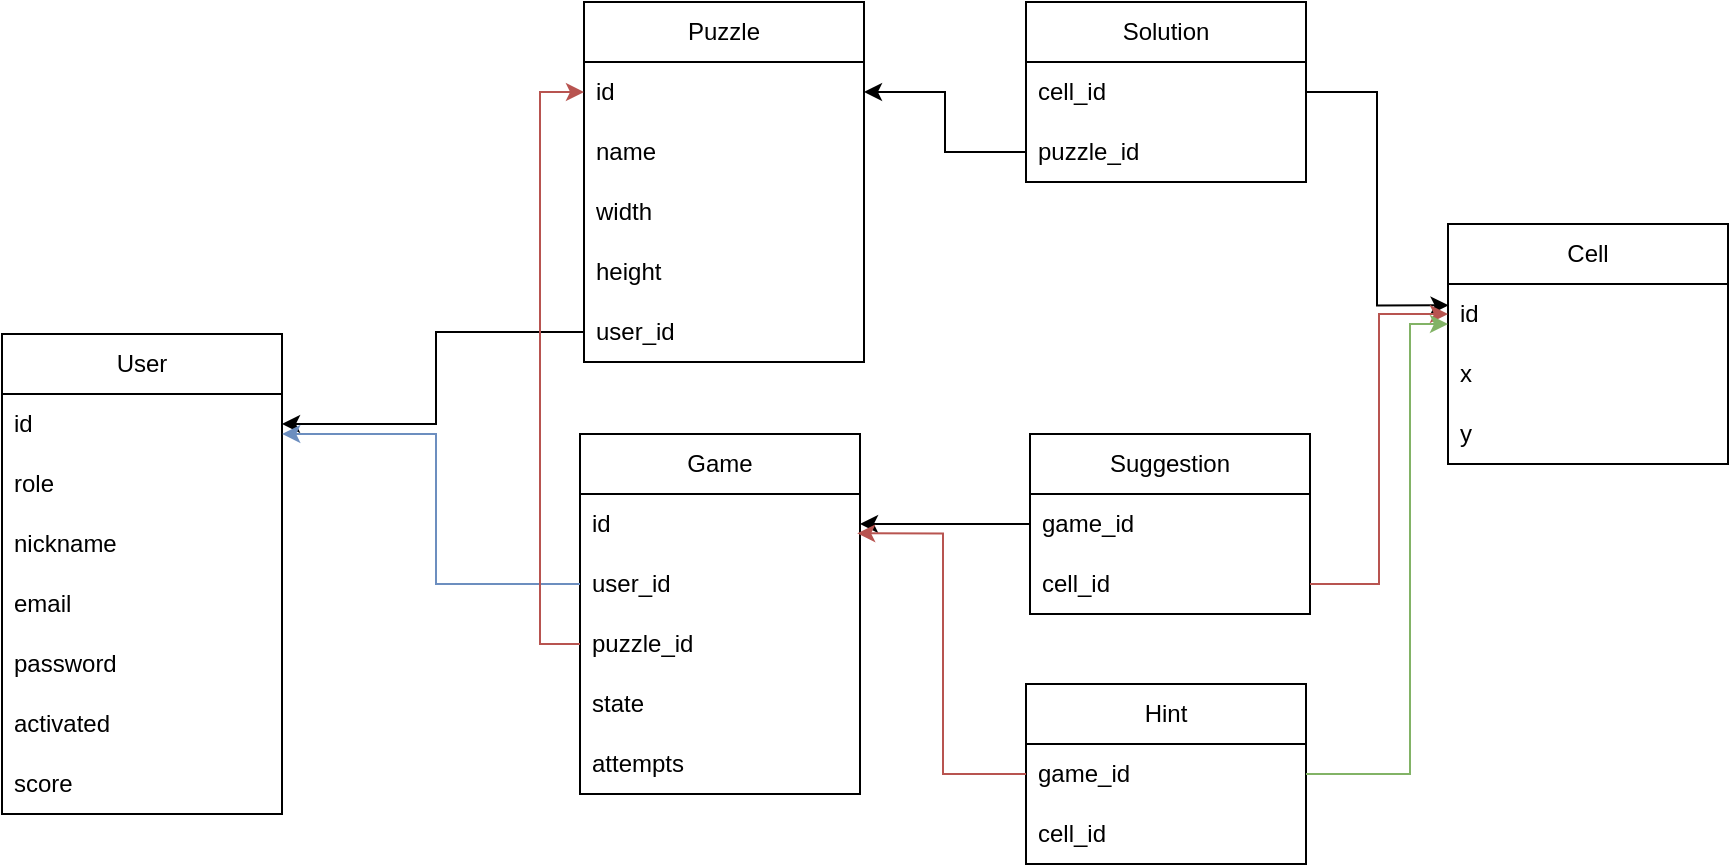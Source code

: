 <mxfile version="21.6.5" type="device">
  <diagram name="Сторінка-1" id="UnKw-SYpzg2Ep_hpgFcC">
    <mxGraphModel dx="1834" dy="884" grid="0" gridSize="10" guides="1" tooltips="1" connect="1" arrows="1" fold="1" page="0" pageScale="1" pageWidth="827" pageHeight="1169" math="0" shadow="0">
      <root>
        <mxCell id="0" />
        <mxCell id="1" parent="0" />
        <mxCell id="ckxCisbUkc0xYAPVUMdQ-1" value="User" style="swimlane;fontStyle=0;childLayout=stackLayout;horizontal=1;startSize=30;horizontalStack=0;resizeParent=1;resizeParentMax=0;resizeLast=0;collapsible=1;marginBottom=0;whiteSpace=wrap;html=1;" parent="1" vertex="1">
          <mxGeometry x="-134" y="416" width="140" height="240" as="geometry" />
        </mxCell>
        <mxCell id="ckxCisbUkc0xYAPVUMdQ-2" value="id" style="text;strokeColor=none;fillColor=none;align=left;verticalAlign=middle;spacingLeft=4;spacingRight=4;overflow=hidden;points=[[0,0.5],[1,0.5]];portConstraint=eastwest;rotatable=0;whiteSpace=wrap;html=1;" parent="ckxCisbUkc0xYAPVUMdQ-1" vertex="1">
          <mxGeometry y="30" width="140" height="30" as="geometry" />
        </mxCell>
        <mxCell id="ckxCisbUkc0xYAPVUMdQ-3" value="role" style="text;strokeColor=none;fillColor=none;align=left;verticalAlign=middle;spacingLeft=4;spacingRight=4;overflow=hidden;points=[[0,0.5],[1,0.5]];portConstraint=eastwest;rotatable=0;whiteSpace=wrap;html=1;" parent="ckxCisbUkc0xYAPVUMdQ-1" vertex="1">
          <mxGeometry y="60" width="140" height="30" as="geometry" />
        </mxCell>
        <mxCell id="ckxCisbUkc0xYAPVUMdQ-4" value="nickname" style="text;strokeColor=none;fillColor=none;align=left;verticalAlign=middle;spacingLeft=4;spacingRight=4;overflow=hidden;points=[[0,0.5],[1,0.5]];portConstraint=eastwest;rotatable=0;whiteSpace=wrap;html=1;" parent="ckxCisbUkc0xYAPVUMdQ-1" vertex="1">
          <mxGeometry y="90" width="140" height="30" as="geometry" />
        </mxCell>
        <mxCell id="ckxCisbUkc0xYAPVUMdQ-5" value="email" style="text;strokeColor=none;fillColor=none;align=left;verticalAlign=middle;spacingLeft=4;spacingRight=4;overflow=hidden;points=[[0,0.5],[1,0.5]];portConstraint=eastwest;rotatable=0;whiteSpace=wrap;html=1;" parent="ckxCisbUkc0xYAPVUMdQ-1" vertex="1">
          <mxGeometry y="120" width="140" height="30" as="geometry" />
        </mxCell>
        <mxCell id="ckxCisbUkc0xYAPVUMdQ-6" value="password" style="text;strokeColor=none;fillColor=none;align=left;verticalAlign=middle;spacingLeft=4;spacingRight=4;overflow=hidden;points=[[0,0.5],[1,0.5]];portConstraint=eastwest;rotatable=0;whiteSpace=wrap;html=1;" parent="ckxCisbUkc0xYAPVUMdQ-1" vertex="1">
          <mxGeometry y="150" width="140" height="30" as="geometry" />
        </mxCell>
        <mxCell id="ckxCisbUkc0xYAPVUMdQ-53" value="activated" style="text;strokeColor=none;fillColor=none;align=left;verticalAlign=middle;spacingLeft=4;spacingRight=4;overflow=hidden;points=[[0,0.5],[1,0.5]];portConstraint=eastwest;rotatable=0;whiteSpace=wrap;html=1;" parent="ckxCisbUkc0xYAPVUMdQ-1" vertex="1">
          <mxGeometry y="180" width="140" height="30" as="geometry" />
        </mxCell>
        <mxCell id="sy4MIVmnKU1zcI1sbL8u-4" value="score" style="text;strokeColor=none;fillColor=none;align=left;verticalAlign=middle;spacingLeft=4;spacingRight=4;overflow=hidden;points=[[0,0.5],[1,0.5]];portConstraint=eastwest;rotatable=0;whiteSpace=wrap;html=1;" vertex="1" parent="ckxCisbUkc0xYAPVUMdQ-1">
          <mxGeometry y="210" width="140" height="30" as="geometry" />
        </mxCell>
        <mxCell id="ckxCisbUkc0xYAPVUMdQ-12" value="Puzzle" style="swimlane;fontStyle=0;childLayout=stackLayout;horizontal=1;startSize=30;horizontalStack=0;resizeParent=1;resizeParentMax=0;resizeLast=0;collapsible=1;marginBottom=0;whiteSpace=wrap;html=1;" parent="1" vertex="1">
          <mxGeometry x="157" y="250" width="140" height="180" as="geometry" />
        </mxCell>
        <mxCell id="ckxCisbUkc0xYAPVUMdQ-13" value="id" style="text;strokeColor=none;fillColor=none;align=left;verticalAlign=middle;spacingLeft=4;spacingRight=4;overflow=hidden;points=[[0,0.5],[1,0.5]];portConstraint=eastwest;rotatable=0;whiteSpace=wrap;html=1;" parent="ckxCisbUkc0xYAPVUMdQ-12" vertex="1">
          <mxGeometry y="30" width="140" height="30" as="geometry" />
        </mxCell>
        <mxCell id="ckxCisbUkc0xYAPVUMdQ-14" value="name" style="text;strokeColor=none;fillColor=none;align=left;verticalAlign=middle;spacingLeft=4;spacingRight=4;overflow=hidden;points=[[0,0.5],[1,0.5]];portConstraint=eastwest;rotatable=0;whiteSpace=wrap;html=1;" parent="ckxCisbUkc0xYAPVUMdQ-12" vertex="1">
          <mxGeometry y="60" width="140" height="30" as="geometry" />
        </mxCell>
        <mxCell id="ckxCisbUkc0xYAPVUMdQ-15" value="width" style="text;strokeColor=none;fillColor=none;align=left;verticalAlign=middle;spacingLeft=4;spacingRight=4;overflow=hidden;points=[[0,0.5],[1,0.5]];portConstraint=eastwest;rotatable=0;whiteSpace=wrap;html=1;" parent="ckxCisbUkc0xYAPVUMdQ-12" vertex="1">
          <mxGeometry y="90" width="140" height="30" as="geometry" />
        </mxCell>
        <mxCell id="ckxCisbUkc0xYAPVUMdQ-16" value="height" style="text;strokeColor=none;fillColor=none;align=left;verticalAlign=middle;spacingLeft=4;spacingRight=4;overflow=hidden;points=[[0,0.5],[1,0.5]];portConstraint=eastwest;rotatable=0;whiteSpace=wrap;html=1;" parent="ckxCisbUkc0xYAPVUMdQ-12" vertex="1">
          <mxGeometry y="120" width="140" height="30" as="geometry" />
        </mxCell>
        <mxCell id="ckxCisbUkc0xYAPVUMdQ-17" value="user_id" style="text;strokeColor=none;fillColor=none;align=left;verticalAlign=middle;spacingLeft=4;spacingRight=4;overflow=hidden;points=[[0,0.5],[1,0.5]];portConstraint=eastwest;rotatable=0;whiteSpace=wrap;html=1;" parent="ckxCisbUkc0xYAPVUMdQ-12" vertex="1">
          <mxGeometry y="150" width="140" height="30" as="geometry" />
        </mxCell>
        <mxCell id="ckxCisbUkc0xYAPVUMdQ-18" style="edgeStyle=orthogonalEdgeStyle;rounded=0;orthogonalLoop=1;jettySize=auto;html=1;exitX=0;exitY=0.5;exitDx=0;exitDy=0;entryX=1;entryY=0.5;entryDx=0;entryDy=0;startArrow=none;startFill=0;" parent="1" source="ckxCisbUkc0xYAPVUMdQ-17" target="ckxCisbUkc0xYAPVUMdQ-2" edge="1">
          <mxGeometry relative="1" as="geometry">
            <Array as="points">
              <mxPoint x="83" y="415" />
              <mxPoint x="83" y="461" />
            </Array>
          </mxGeometry>
        </mxCell>
        <mxCell id="ckxCisbUkc0xYAPVUMdQ-19" value="Solution" style="swimlane;fontStyle=0;childLayout=stackLayout;horizontal=1;startSize=30;horizontalStack=0;resizeParent=1;resizeParentMax=0;resizeLast=0;collapsible=1;marginBottom=0;whiteSpace=wrap;html=1;" parent="1" vertex="1">
          <mxGeometry x="378" y="250" width="140" height="90" as="geometry" />
        </mxCell>
        <mxCell id="ckxCisbUkc0xYAPVUMdQ-20" value="cell_id" style="text;strokeColor=none;fillColor=none;align=left;verticalAlign=middle;spacingLeft=4;spacingRight=4;overflow=hidden;points=[[0,0.5],[1,0.5]];portConstraint=eastwest;rotatable=0;whiteSpace=wrap;html=1;" parent="ckxCisbUkc0xYAPVUMdQ-19" vertex="1">
          <mxGeometry y="30" width="140" height="30" as="geometry" />
        </mxCell>
        <mxCell id="ckxCisbUkc0xYAPVUMdQ-21" value="puzzle_id" style="text;strokeColor=none;fillColor=none;align=left;verticalAlign=middle;spacingLeft=4;spacingRight=4;overflow=hidden;points=[[0,0.5],[1,0.5]];portConstraint=eastwest;rotatable=0;whiteSpace=wrap;html=1;" parent="ckxCisbUkc0xYAPVUMdQ-19" vertex="1">
          <mxGeometry y="60" width="140" height="30" as="geometry" />
        </mxCell>
        <mxCell id="ckxCisbUkc0xYAPVUMdQ-23" value="Game" style="swimlane;fontStyle=0;childLayout=stackLayout;horizontal=1;startSize=30;horizontalStack=0;resizeParent=1;resizeParentMax=0;resizeLast=0;collapsible=1;marginBottom=0;whiteSpace=wrap;html=1;" parent="1" vertex="1">
          <mxGeometry x="155" y="466" width="140" height="180" as="geometry" />
        </mxCell>
        <mxCell id="ckxCisbUkc0xYAPVUMdQ-36" value="id" style="text;strokeColor=none;fillColor=none;align=left;verticalAlign=middle;spacingLeft=4;spacingRight=4;overflow=hidden;points=[[0,0.5],[1,0.5]];portConstraint=eastwest;rotatable=0;whiteSpace=wrap;html=1;" parent="ckxCisbUkc0xYAPVUMdQ-23" vertex="1">
          <mxGeometry y="30" width="140" height="30" as="geometry" />
        </mxCell>
        <mxCell id="ckxCisbUkc0xYAPVUMdQ-24" value="user_id" style="text;strokeColor=none;fillColor=none;align=left;verticalAlign=middle;spacingLeft=4;spacingRight=4;overflow=hidden;points=[[0,0.5],[1,0.5]];portConstraint=eastwest;rotatable=0;whiteSpace=wrap;html=1;" parent="ckxCisbUkc0xYAPVUMdQ-23" vertex="1">
          <mxGeometry y="60" width="140" height="30" as="geometry" />
        </mxCell>
        <mxCell id="ckxCisbUkc0xYAPVUMdQ-25" value="puzzle_id" style="text;strokeColor=none;fillColor=none;align=left;verticalAlign=middle;spacingLeft=4;spacingRight=4;overflow=hidden;points=[[0,0.5],[1,0.5]];portConstraint=eastwest;rotatable=0;whiteSpace=wrap;html=1;" parent="ckxCisbUkc0xYAPVUMdQ-23" vertex="1">
          <mxGeometry y="90" width="140" height="30" as="geometry" />
        </mxCell>
        <mxCell id="ckxCisbUkc0xYAPVUMdQ-37" value="state" style="text;strokeColor=none;fillColor=none;align=left;verticalAlign=middle;spacingLeft=4;spacingRight=4;overflow=hidden;points=[[0,0.5],[1,0.5]];portConstraint=eastwest;rotatable=0;whiteSpace=wrap;html=1;" parent="ckxCisbUkc0xYAPVUMdQ-23" vertex="1">
          <mxGeometry y="120" width="140" height="30" as="geometry" />
        </mxCell>
        <mxCell id="ckxCisbUkc0xYAPVUMdQ-26" value="attempts" style="text;strokeColor=none;fillColor=none;align=left;verticalAlign=middle;spacingLeft=4;spacingRight=4;overflow=hidden;points=[[0,0.5],[1,0.5]];portConstraint=eastwest;rotatable=0;whiteSpace=wrap;html=1;" parent="ckxCisbUkc0xYAPVUMdQ-23" vertex="1">
          <mxGeometry y="150" width="140" height="30" as="geometry" />
        </mxCell>
        <mxCell id="ckxCisbUkc0xYAPVUMdQ-31" value="Suggestion" style="swimlane;fontStyle=0;childLayout=stackLayout;horizontal=1;startSize=30;horizontalStack=0;resizeParent=1;resizeParentMax=0;resizeLast=0;collapsible=1;marginBottom=0;whiteSpace=wrap;html=1;" parent="1" vertex="1">
          <mxGeometry x="380" y="466" width="140" height="90" as="geometry" />
        </mxCell>
        <mxCell id="ckxCisbUkc0xYAPVUMdQ-32" value="game_id" style="text;strokeColor=none;fillColor=none;align=left;verticalAlign=middle;spacingLeft=4;spacingRight=4;overflow=hidden;points=[[0,0.5],[1,0.5]];portConstraint=eastwest;rotatable=0;whiteSpace=wrap;html=1;" parent="ckxCisbUkc0xYAPVUMdQ-31" vertex="1">
          <mxGeometry y="30" width="140" height="30" as="geometry" />
        </mxCell>
        <mxCell id="ckxCisbUkc0xYAPVUMdQ-35" value="cell_id" style="text;strokeColor=none;fillColor=none;align=left;verticalAlign=middle;spacingLeft=4;spacingRight=4;overflow=hidden;points=[[0,0.5],[1,0.5]];portConstraint=eastwest;rotatable=0;whiteSpace=wrap;html=1;" parent="ckxCisbUkc0xYAPVUMdQ-31" vertex="1">
          <mxGeometry y="60" width="140" height="30" as="geometry" />
        </mxCell>
        <mxCell id="ckxCisbUkc0xYAPVUMdQ-39" value="Cell" style="swimlane;fontStyle=0;childLayout=stackLayout;horizontal=1;startSize=30;horizontalStack=0;resizeParent=1;resizeParentMax=0;resizeLast=0;collapsible=1;marginBottom=0;whiteSpace=wrap;html=1;" parent="1" vertex="1">
          <mxGeometry x="589" y="361" width="140" height="120" as="geometry" />
        </mxCell>
        <mxCell id="ckxCisbUkc0xYAPVUMdQ-40" value="id" style="text;strokeColor=none;fillColor=none;align=left;verticalAlign=middle;spacingLeft=4;spacingRight=4;overflow=hidden;points=[[0,0.5],[1,0.5]];portConstraint=eastwest;rotatable=0;whiteSpace=wrap;html=1;" parent="ckxCisbUkc0xYAPVUMdQ-39" vertex="1">
          <mxGeometry y="30" width="140" height="30" as="geometry" />
        </mxCell>
        <mxCell id="ckxCisbUkc0xYAPVUMdQ-41" value="x" style="text;strokeColor=none;fillColor=none;align=left;verticalAlign=middle;spacingLeft=4;spacingRight=4;overflow=hidden;points=[[0,0.5],[1,0.5]];portConstraint=eastwest;rotatable=0;whiteSpace=wrap;html=1;" parent="ckxCisbUkc0xYAPVUMdQ-39" vertex="1">
          <mxGeometry y="60" width="140" height="30" as="geometry" />
        </mxCell>
        <mxCell id="ckxCisbUkc0xYAPVUMdQ-42" value="y" style="text;strokeColor=none;fillColor=none;align=left;verticalAlign=middle;spacingLeft=4;spacingRight=4;overflow=hidden;points=[[0,0.5],[1,0.5]];portConstraint=eastwest;rotatable=0;whiteSpace=wrap;html=1;" parent="ckxCisbUkc0xYAPVUMdQ-39" vertex="1">
          <mxGeometry y="90" width="140" height="30" as="geometry" />
        </mxCell>
        <mxCell id="ckxCisbUkc0xYAPVUMdQ-43" style="edgeStyle=orthogonalEdgeStyle;rounded=0;orthogonalLoop=1;jettySize=auto;html=1;exitX=0;exitY=0.5;exitDx=0;exitDy=0;entryX=1;entryY=0.5;entryDx=0;entryDy=0;startArrow=none;startFill=0;" parent="1" source="ckxCisbUkc0xYAPVUMdQ-21" target="ckxCisbUkc0xYAPVUMdQ-13" edge="1">
          <mxGeometry relative="1" as="geometry" />
        </mxCell>
        <mxCell id="ckxCisbUkc0xYAPVUMdQ-44" style="edgeStyle=orthogonalEdgeStyle;rounded=0;orthogonalLoop=1;jettySize=auto;html=1;exitX=1;exitY=0.5;exitDx=0;exitDy=0;entryX=0.002;entryY=0.356;entryDx=0;entryDy=0;startArrow=none;startFill=0;entryPerimeter=0;" parent="1" source="ckxCisbUkc0xYAPVUMdQ-20" target="ckxCisbUkc0xYAPVUMdQ-40" edge="1">
          <mxGeometry relative="1" as="geometry" />
        </mxCell>
        <mxCell id="ckxCisbUkc0xYAPVUMdQ-46" style="edgeStyle=orthogonalEdgeStyle;rounded=0;orthogonalLoop=1;jettySize=auto;html=1;exitX=0;exitY=0.5;exitDx=0;exitDy=0;entryX=1.001;entryY=0.693;entryDx=0;entryDy=0;startArrow=none;startFill=0;fillColor=#dae8fc;strokeColor=#6c8ebf;entryPerimeter=0;" parent="1" source="ckxCisbUkc0xYAPVUMdQ-24" target="ckxCisbUkc0xYAPVUMdQ-2" edge="1">
          <mxGeometry relative="1" as="geometry">
            <Array as="points">
              <mxPoint x="83" y="541" />
              <mxPoint x="83" y="466" />
              <mxPoint x="6" y="466" />
            </Array>
          </mxGeometry>
        </mxCell>
        <mxCell id="ckxCisbUkc0xYAPVUMdQ-47" style="edgeStyle=orthogonalEdgeStyle;rounded=0;orthogonalLoop=1;jettySize=auto;html=1;exitX=0;exitY=0.5;exitDx=0;exitDy=0;fillColor=#f8cecc;strokeColor=#b85450;startArrow=none;startFill=0;" parent="1" source="ckxCisbUkc0xYAPVUMdQ-25" target="ckxCisbUkc0xYAPVUMdQ-13" edge="1">
          <mxGeometry relative="1" as="geometry">
            <Array as="points">
              <mxPoint x="135" y="571" />
              <mxPoint x="135" y="295" />
            </Array>
          </mxGeometry>
        </mxCell>
        <mxCell id="ckxCisbUkc0xYAPVUMdQ-49" style="edgeStyle=orthogonalEdgeStyle;rounded=0;orthogonalLoop=1;jettySize=auto;html=1;exitX=0;exitY=0.5;exitDx=0;exitDy=0;entryX=1;entryY=0.5;entryDx=0;entryDy=0;startArrow=none;startFill=0;" parent="1" source="ckxCisbUkc0xYAPVUMdQ-32" target="ckxCisbUkc0xYAPVUMdQ-36" edge="1">
          <mxGeometry relative="1" as="geometry" />
        </mxCell>
        <mxCell id="ckxCisbUkc0xYAPVUMdQ-52" style="edgeStyle=orthogonalEdgeStyle;rounded=0;orthogonalLoop=1;jettySize=auto;html=1;exitX=1;exitY=0.5;exitDx=0;exitDy=0;entryX=0;entryY=0.5;entryDx=0;entryDy=0;startArrow=none;startFill=0;fillColor=#f8cecc;strokeColor=#b85450;" parent="1" source="ckxCisbUkc0xYAPVUMdQ-35" target="ckxCisbUkc0xYAPVUMdQ-40" edge="1">
          <mxGeometry relative="1" as="geometry" />
        </mxCell>
        <mxCell id="iKCIT-MbUAgKk_6nEOFw-1" value="Hint" style="swimlane;fontStyle=0;childLayout=stackLayout;horizontal=1;startSize=30;horizontalStack=0;resizeParent=1;resizeParentMax=0;resizeLast=0;collapsible=1;marginBottom=0;whiteSpace=wrap;html=1;" parent="1" vertex="1">
          <mxGeometry x="378" y="591" width="140" height="90" as="geometry" />
        </mxCell>
        <mxCell id="iKCIT-MbUAgKk_6nEOFw-2" value="game_id" style="text;strokeColor=none;fillColor=none;align=left;verticalAlign=middle;spacingLeft=4;spacingRight=4;overflow=hidden;points=[[0,0.5],[1,0.5]];portConstraint=eastwest;rotatable=0;whiteSpace=wrap;html=1;" parent="iKCIT-MbUAgKk_6nEOFw-1" vertex="1">
          <mxGeometry y="30" width="140" height="30" as="geometry" />
        </mxCell>
        <mxCell id="iKCIT-MbUAgKk_6nEOFw-3" value="cell_id" style="text;strokeColor=none;fillColor=none;align=left;verticalAlign=middle;spacingLeft=4;spacingRight=4;overflow=hidden;points=[[0,0.5],[1,0.5]];portConstraint=eastwest;rotatable=0;whiteSpace=wrap;html=1;" parent="iKCIT-MbUAgKk_6nEOFw-1" vertex="1">
          <mxGeometry y="60" width="140" height="30" as="geometry" />
        </mxCell>
        <mxCell id="iKCIT-MbUAgKk_6nEOFw-5" style="edgeStyle=orthogonalEdgeStyle;rounded=0;orthogonalLoop=1;jettySize=auto;html=1;exitX=0;exitY=0.5;exitDx=0;exitDy=0;entryX=0.99;entryY=0.656;entryDx=0;entryDy=0;fillColor=#f8cecc;strokeColor=#b85450;entryPerimeter=0;" parent="1" source="iKCIT-MbUAgKk_6nEOFw-2" target="ckxCisbUkc0xYAPVUMdQ-36" edge="1">
          <mxGeometry relative="1" as="geometry" />
        </mxCell>
        <mxCell id="iKCIT-MbUAgKk_6nEOFw-7" style="edgeStyle=orthogonalEdgeStyle;rounded=0;orthogonalLoop=1;jettySize=auto;html=1;exitX=1;exitY=0.5;exitDx=0;exitDy=0;fillColor=#d5e8d4;strokeColor=#82b366;" parent="1" source="iKCIT-MbUAgKk_6nEOFw-2" target="ckxCisbUkc0xYAPVUMdQ-40" edge="1">
          <mxGeometry relative="1" as="geometry">
            <Array as="points">
              <mxPoint x="570" y="636" />
              <mxPoint x="570" y="411" />
            </Array>
          </mxGeometry>
        </mxCell>
      </root>
    </mxGraphModel>
  </diagram>
</mxfile>
